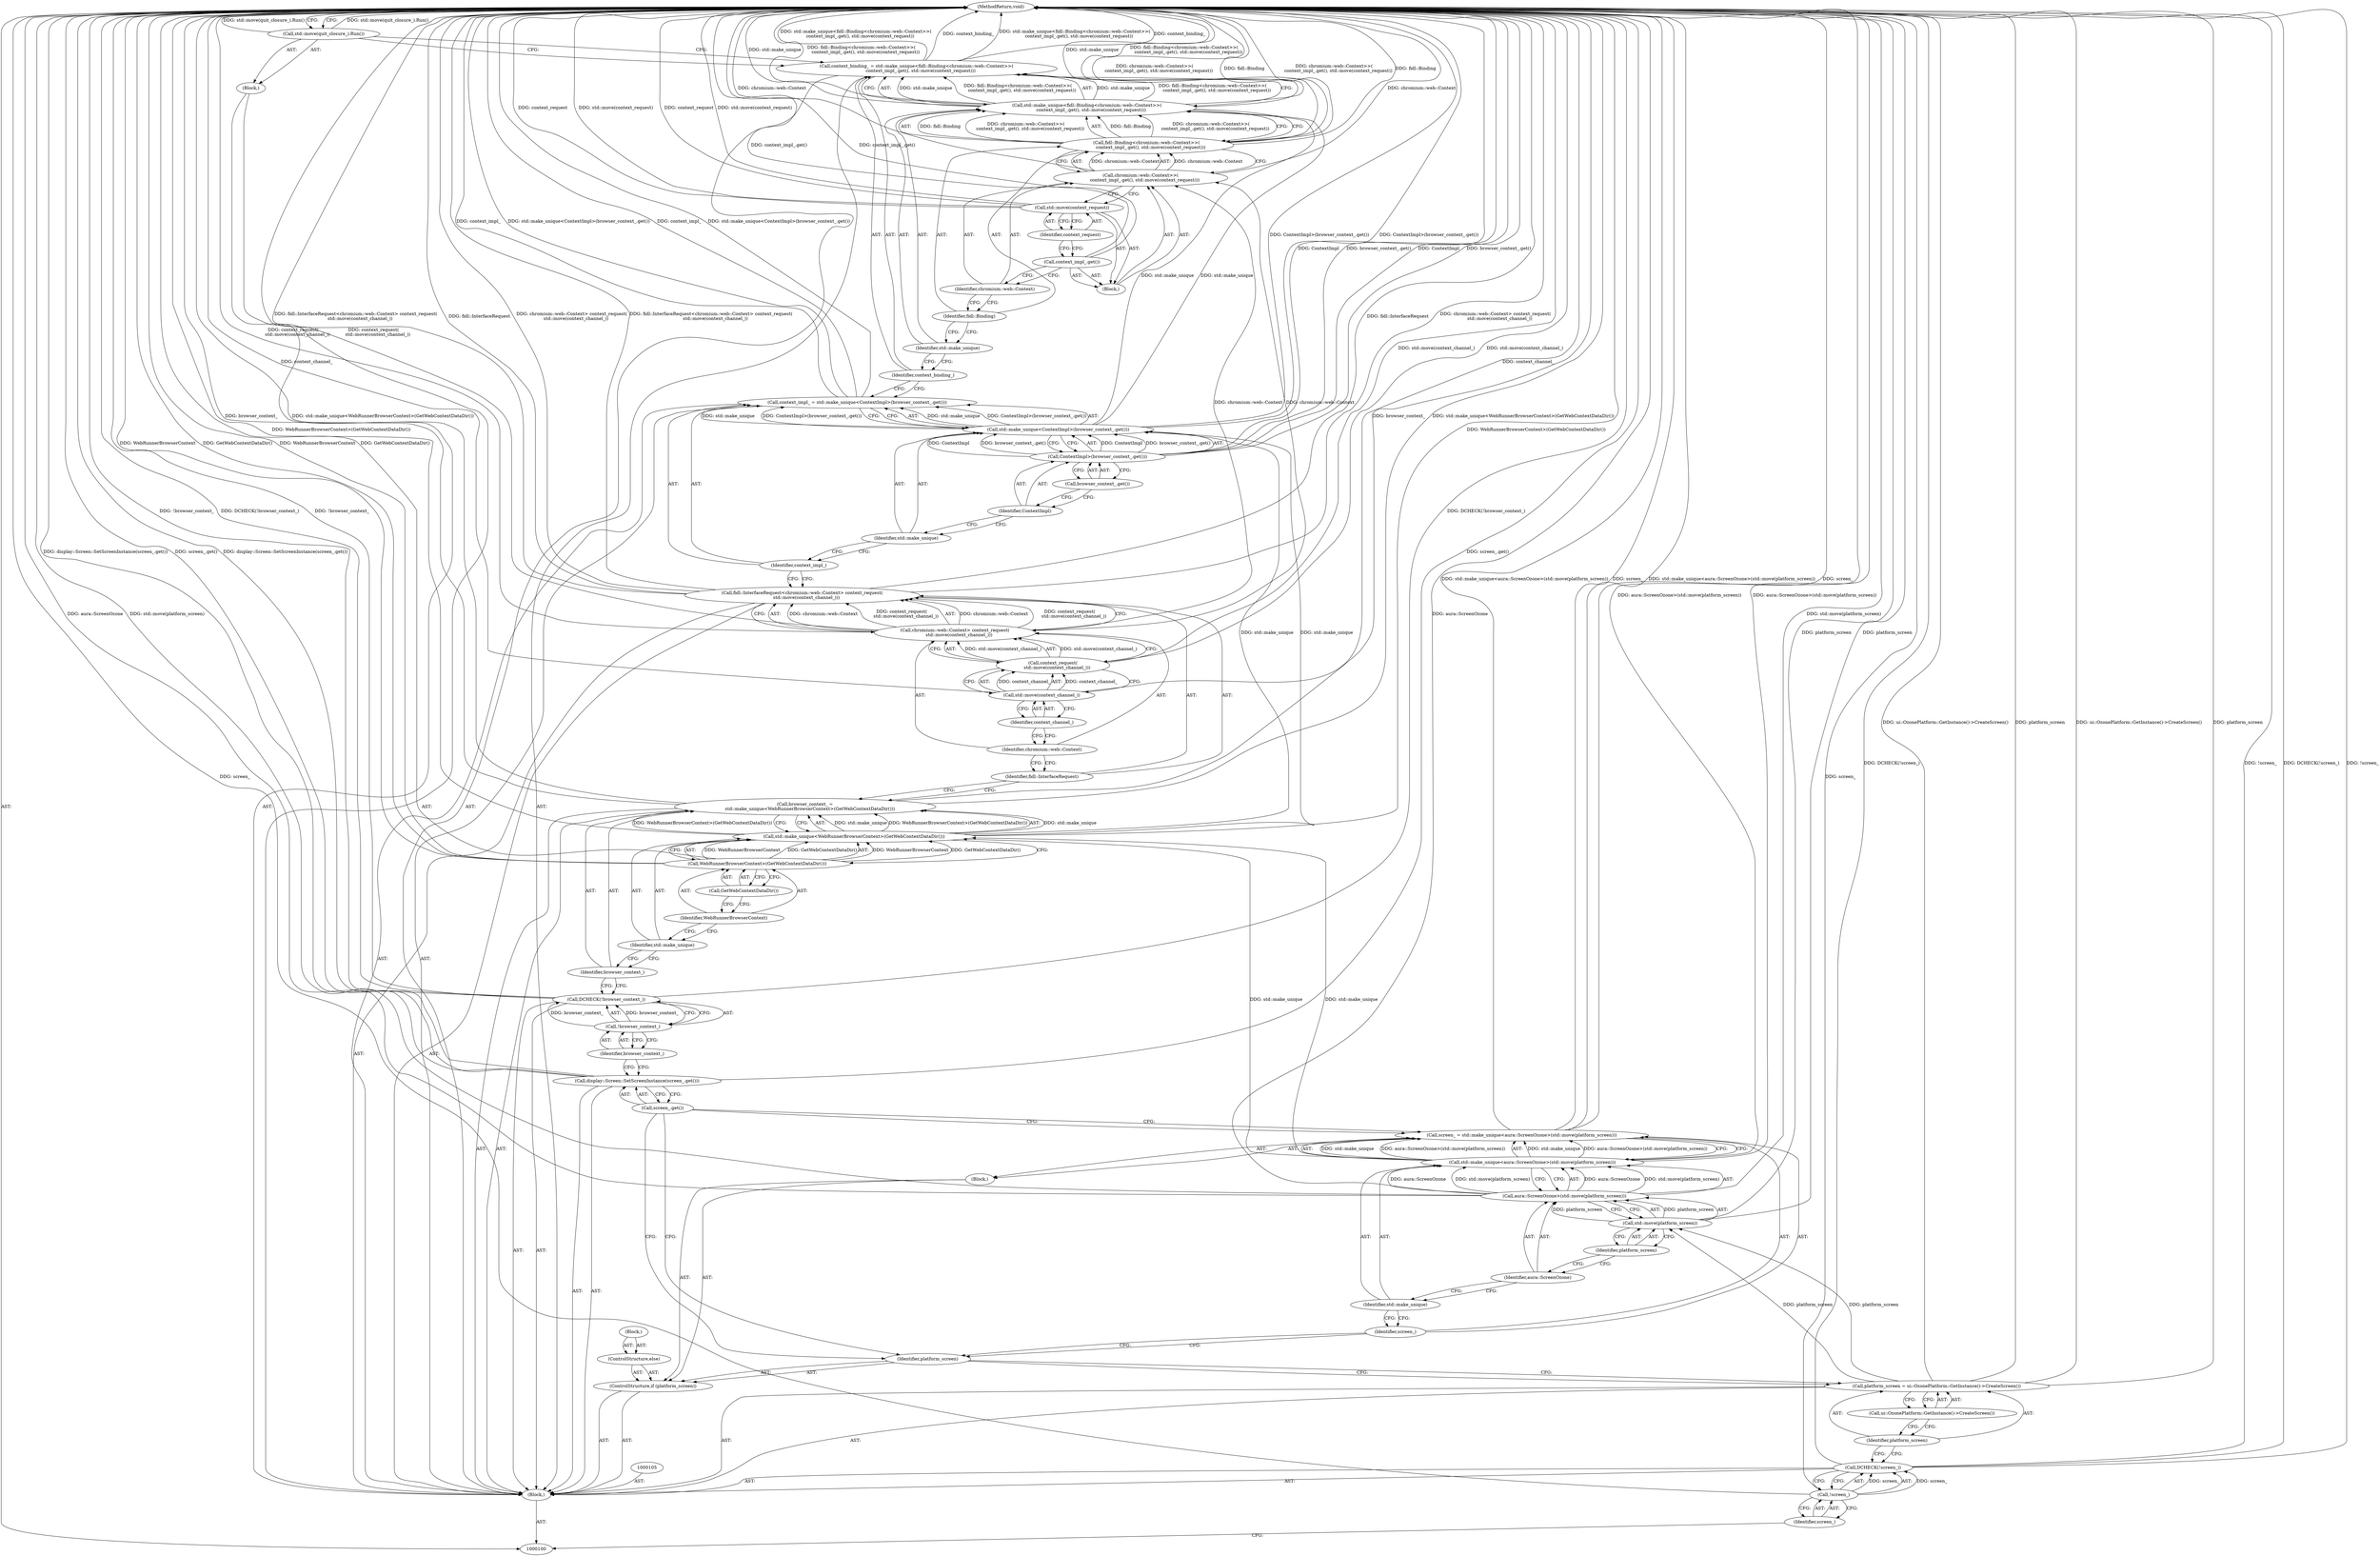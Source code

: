 digraph "1_Chrome_6a60f01228557982e6508c5919cc21fcfddf110b_8" {
"1000162" [label="(MethodReturn,void)"];
"1000101" [label="(Block,)"];
"1000122" [label="(Call,display::Screen::SetScreenInstance(screen_.get()))"];
"1000123" [label="(Call,screen_.get())"];
"1000126" [label="(Identifier,browser_context_)"];
"1000124" [label="(Call,DCHECK(!browser_context_))"];
"1000125" [label="(Call,!browser_context_)"];
"1000127" [label="(Call,browser_context_ =\n       std::make_unique<WebRunnerBrowserContext>(GetWebContextDataDir()))"];
"1000128" [label="(Identifier,browser_context_)"];
"1000131" [label="(Call,WebRunnerBrowserContext>(GetWebContextDataDir()))"];
"1000132" [label="(Identifier,WebRunnerBrowserContext)"];
"1000133" [label="(Call,GetWebContextDataDir())"];
"1000129" [label="(Call,std::make_unique<WebRunnerBrowserContext>(GetWebContextDataDir()))"];
"1000130" [label="(Identifier,std::make_unique)"];
"1000134" [label="(Call,fidl::InterfaceRequest<chromium::web::Context> context_request(\n      std::move(context_channel_)))"];
"1000135" [label="(Identifier,fidl::InterfaceRequest)"];
"1000136" [label="(Call,chromium::web::Context> context_request(\n      std::move(context_channel_)))"];
"1000137" [label="(Identifier,chromium::web::Context)"];
"1000138" [label="(Call,context_request(\n      std::move(context_channel_)))"];
"1000140" [label="(Identifier,context_channel_)"];
"1000139" [label="(Call,std::move(context_channel_))"];
"1000104" [label="(Identifier,screen_)"];
"1000102" [label="(Call,DCHECK(!screen_))"];
"1000103" [label="(Call,!screen_)"];
"1000143" [label="(Call,std::make_unique<ContextImpl>(browser_context_.get()))"];
"1000144" [label="(Identifier,std::make_unique)"];
"1000141" [label="(Call,context_impl_ = std::make_unique<ContextImpl>(browser_context_.get()))"];
"1000142" [label="(Identifier,context_impl_)"];
"1000145" [label="(Call,ContextImpl>(browser_context_.get()))"];
"1000146" [label="(Identifier,ContextImpl)"];
"1000147" [label="(Call,browser_context_.get())"];
"1000150" [label="(Call,std::make_unique<fidl::Binding<chromium::web::Context>>(\n      context_impl_.get(), std::move(context_request)))"];
"1000151" [label="(Identifier,std::make_unique)"];
"1000148" [label="(Call,context_binding_ = std::make_unique<fidl::Binding<chromium::web::Context>>(\n      context_impl_.get(), std::move(context_request)))"];
"1000149" [label="(Identifier,context_binding_)"];
"1000152" [label="(Call,fidl::Binding<chromium::web::Context>>(\n      context_impl_.get(), std::move(context_request)))"];
"1000153" [label="(Identifier,fidl::Binding)"];
"1000154" [label="(Call,chromium::web::Context>>(\n      context_impl_.get(), std::move(context_request)))"];
"1000155" [label="(Identifier,chromium::web::Context)"];
"1000158" [label="(Call,std::move(context_request))"];
"1000159" [label="(Identifier,context_request)"];
"1000156" [label="(Block,)"];
"1000157" [label="(Call,context_impl_.get())"];
"1000160" [label="(Block,)"];
"1000161" [label="(Call,std::move(quit_closure_).Run())"];
"1000108" [label="(Call,ui::OzonePlatform::GetInstance()->CreateScreen())"];
"1000106" [label="(Call,platform_screen = ui::OzonePlatform::GetInstance()->CreateScreen())"];
"1000107" [label="(Identifier,platform_screen)"];
"1000109" [label="(ControlStructure,if (platform_screen))"];
"1000111" [label="(Block,)"];
"1000110" [label="(Identifier,platform_screen)"];
"1000114" [label="(Call,std::make_unique<aura::ScreenOzone>(std::move(platform_screen)))"];
"1000115" [label="(Identifier,std::make_unique)"];
"1000116" [label="(Call,aura::ScreenOzone>(std::move(platform_screen)))"];
"1000117" [label="(Identifier,aura::ScreenOzone)"];
"1000112" [label="(Call,screen_ = std::make_unique<aura::ScreenOzone>(std::move(platform_screen)))"];
"1000113" [label="(Identifier,screen_)"];
"1000118" [label="(Call,std::move(platform_screen))"];
"1000119" [label="(Identifier,platform_screen)"];
"1000120" [label="(ControlStructure,else)"];
"1000121" [label="(Block,)"];
"1000162" -> "1000100"  [label="AST: "];
"1000162" -> "1000161"  [label="CFG: "];
"1000141" -> "1000162"  [label="DDG: context_impl_"];
"1000141" -> "1000162"  [label="DDG: std::make_unique<ContextImpl>(browser_context_.get())"];
"1000124" -> "1000162"  [label="DDG: !browser_context_"];
"1000124" -> "1000162"  [label="DDG: DCHECK(!browser_context_)"];
"1000106" -> "1000162"  [label="DDG: ui::OzonePlatform::GetInstance()->CreateScreen()"];
"1000106" -> "1000162"  [label="DDG: platform_screen"];
"1000157" -> "1000162"  [label="DDG: context_impl_.get()"];
"1000103" -> "1000162"  [label="DDG: screen_"];
"1000112" -> "1000162"  [label="DDG: std::make_unique<aura::ScreenOzone>(std::move(platform_screen))"];
"1000112" -> "1000162"  [label="DDG: screen_"];
"1000116" -> "1000162"  [label="DDG: std::move(platform_screen)"];
"1000116" -> "1000162"  [label="DDG: aura::ScreenOzone"];
"1000152" -> "1000162"  [label="DDG: chromium::web::Context>>(\n      context_impl_.get(), std::move(context_request))"];
"1000152" -> "1000162"  [label="DDG: fidl::Binding"];
"1000148" -> "1000162"  [label="DDG: std::make_unique<fidl::Binding<chromium::web::Context>>(\n      context_impl_.get(), std::move(context_request))"];
"1000148" -> "1000162"  [label="DDG: context_binding_"];
"1000118" -> "1000162"  [label="DDG: platform_screen"];
"1000145" -> "1000162"  [label="DDG: ContextImpl"];
"1000145" -> "1000162"  [label="DDG: browser_context_.get()"];
"1000158" -> "1000162"  [label="DDG: context_request"];
"1000158" -> "1000162"  [label="DDG: std::move(context_request)"];
"1000150" -> "1000162"  [label="DDG: std::make_unique"];
"1000150" -> "1000162"  [label="DDG: fidl::Binding<chromium::web::Context>>(\n      context_impl_.get(), std::move(context_request))"];
"1000122" -> "1000162"  [label="DDG: screen_.get()"];
"1000122" -> "1000162"  [label="DDG: display::Screen::SetScreenInstance(screen_.get())"];
"1000131" -> "1000162"  [label="DDG: WebRunnerBrowserContext"];
"1000131" -> "1000162"  [label="DDG: GetWebContextDataDir()"];
"1000138" -> "1000162"  [label="DDG: std::move(context_channel_)"];
"1000139" -> "1000162"  [label="DDG: context_channel_"];
"1000127" -> "1000162"  [label="DDG: std::make_unique<WebRunnerBrowserContext>(GetWebContextDataDir())"];
"1000127" -> "1000162"  [label="DDG: browser_context_"];
"1000154" -> "1000162"  [label="DDG: chromium::web::Context"];
"1000134" -> "1000162"  [label="DDG: fidl::InterfaceRequest<chromium::web::Context> context_request(\n      std::move(context_channel_))"];
"1000134" -> "1000162"  [label="DDG: fidl::InterfaceRequest"];
"1000134" -> "1000162"  [label="DDG: chromium::web::Context> context_request(\n      std::move(context_channel_))"];
"1000102" -> "1000162"  [label="DDG: !screen_"];
"1000102" -> "1000162"  [label="DDG: DCHECK(!screen_)"];
"1000143" -> "1000162"  [label="DDG: ContextImpl>(browser_context_.get())"];
"1000136" -> "1000162"  [label="DDG: context_request(\n      std::move(context_channel_))"];
"1000161" -> "1000162"  [label="DDG: std::move(quit_closure_).Run()"];
"1000114" -> "1000162"  [label="DDG: aura::ScreenOzone>(std::move(platform_screen))"];
"1000129" -> "1000162"  [label="DDG: WebRunnerBrowserContext>(GetWebContextDataDir())"];
"1000101" -> "1000100"  [label="AST: "];
"1000102" -> "1000101"  [label="AST: "];
"1000105" -> "1000101"  [label="AST: "];
"1000106" -> "1000101"  [label="AST: "];
"1000109" -> "1000101"  [label="AST: "];
"1000122" -> "1000101"  [label="AST: "];
"1000124" -> "1000101"  [label="AST: "];
"1000127" -> "1000101"  [label="AST: "];
"1000134" -> "1000101"  [label="AST: "];
"1000141" -> "1000101"  [label="AST: "];
"1000148" -> "1000101"  [label="AST: "];
"1000160" -> "1000101"  [label="AST: "];
"1000122" -> "1000101"  [label="AST: "];
"1000122" -> "1000123"  [label="CFG: "];
"1000123" -> "1000122"  [label="AST: "];
"1000126" -> "1000122"  [label="CFG: "];
"1000122" -> "1000162"  [label="DDG: screen_.get()"];
"1000122" -> "1000162"  [label="DDG: display::Screen::SetScreenInstance(screen_.get())"];
"1000123" -> "1000122"  [label="AST: "];
"1000123" -> "1000112"  [label="CFG: "];
"1000123" -> "1000110"  [label="CFG: "];
"1000122" -> "1000123"  [label="CFG: "];
"1000126" -> "1000125"  [label="AST: "];
"1000126" -> "1000122"  [label="CFG: "];
"1000125" -> "1000126"  [label="CFG: "];
"1000124" -> "1000101"  [label="AST: "];
"1000124" -> "1000125"  [label="CFG: "];
"1000125" -> "1000124"  [label="AST: "];
"1000128" -> "1000124"  [label="CFG: "];
"1000124" -> "1000162"  [label="DDG: !browser_context_"];
"1000124" -> "1000162"  [label="DDG: DCHECK(!browser_context_)"];
"1000125" -> "1000124"  [label="DDG: browser_context_"];
"1000125" -> "1000124"  [label="AST: "];
"1000125" -> "1000126"  [label="CFG: "];
"1000126" -> "1000125"  [label="AST: "];
"1000124" -> "1000125"  [label="CFG: "];
"1000125" -> "1000124"  [label="DDG: browser_context_"];
"1000127" -> "1000101"  [label="AST: "];
"1000127" -> "1000129"  [label="CFG: "];
"1000128" -> "1000127"  [label="AST: "];
"1000129" -> "1000127"  [label="AST: "];
"1000135" -> "1000127"  [label="CFG: "];
"1000127" -> "1000162"  [label="DDG: std::make_unique<WebRunnerBrowserContext>(GetWebContextDataDir())"];
"1000127" -> "1000162"  [label="DDG: browser_context_"];
"1000129" -> "1000127"  [label="DDG: std::make_unique"];
"1000129" -> "1000127"  [label="DDG: WebRunnerBrowserContext>(GetWebContextDataDir())"];
"1000128" -> "1000127"  [label="AST: "];
"1000128" -> "1000124"  [label="CFG: "];
"1000130" -> "1000128"  [label="CFG: "];
"1000131" -> "1000129"  [label="AST: "];
"1000131" -> "1000133"  [label="CFG: "];
"1000132" -> "1000131"  [label="AST: "];
"1000133" -> "1000131"  [label="AST: "];
"1000129" -> "1000131"  [label="CFG: "];
"1000131" -> "1000162"  [label="DDG: WebRunnerBrowserContext"];
"1000131" -> "1000162"  [label="DDG: GetWebContextDataDir()"];
"1000131" -> "1000129"  [label="DDG: WebRunnerBrowserContext"];
"1000131" -> "1000129"  [label="DDG: GetWebContextDataDir()"];
"1000132" -> "1000131"  [label="AST: "];
"1000132" -> "1000130"  [label="CFG: "];
"1000133" -> "1000132"  [label="CFG: "];
"1000133" -> "1000131"  [label="AST: "];
"1000133" -> "1000132"  [label="CFG: "];
"1000131" -> "1000133"  [label="CFG: "];
"1000129" -> "1000127"  [label="AST: "];
"1000129" -> "1000131"  [label="CFG: "];
"1000130" -> "1000129"  [label="AST: "];
"1000131" -> "1000129"  [label="AST: "];
"1000127" -> "1000129"  [label="CFG: "];
"1000129" -> "1000162"  [label="DDG: WebRunnerBrowserContext>(GetWebContextDataDir())"];
"1000129" -> "1000127"  [label="DDG: std::make_unique"];
"1000129" -> "1000127"  [label="DDG: WebRunnerBrowserContext>(GetWebContextDataDir())"];
"1000114" -> "1000129"  [label="DDG: std::make_unique"];
"1000131" -> "1000129"  [label="DDG: WebRunnerBrowserContext"];
"1000131" -> "1000129"  [label="DDG: GetWebContextDataDir()"];
"1000129" -> "1000143"  [label="DDG: std::make_unique"];
"1000130" -> "1000129"  [label="AST: "];
"1000130" -> "1000128"  [label="CFG: "];
"1000132" -> "1000130"  [label="CFG: "];
"1000134" -> "1000101"  [label="AST: "];
"1000134" -> "1000136"  [label="CFG: "];
"1000135" -> "1000134"  [label="AST: "];
"1000136" -> "1000134"  [label="AST: "];
"1000142" -> "1000134"  [label="CFG: "];
"1000134" -> "1000162"  [label="DDG: fidl::InterfaceRequest<chromium::web::Context> context_request(\n      std::move(context_channel_))"];
"1000134" -> "1000162"  [label="DDG: fidl::InterfaceRequest"];
"1000134" -> "1000162"  [label="DDG: chromium::web::Context> context_request(\n      std::move(context_channel_))"];
"1000136" -> "1000134"  [label="DDG: chromium::web::Context"];
"1000136" -> "1000134"  [label="DDG: context_request(\n      std::move(context_channel_))"];
"1000135" -> "1000134"  [label="AST: "];
"1000135" -> "1000127"  [label="CFG: "];
"1000137" -> "1000135"  [label="CFG: "];
"1000136" -> "1000134"  [label="AST: "];
"1000136" -> "1000138"  [label="CFG: "];
"1000137" -> "1000136"  [label="AST: "];
"1000138" -> "1000136"  [label="AST: "];
"1000134" -> "1000136"  [label="CFG: "];
"1000136" -> "1000162"  [label="DDG: context_request(\n      std::move(context_channel_))"];
"1000136" -> "1000134"  [label="DDG: chromium::web::Context"];
"1000136" -> "1000134"  [label="DDG: context_request(\n      std::move(context_channel_))"];
"1000138" -> "1000136"  [label="DDG: std::move(context_channel_)"];
"1000136" -> "1000154"  [label="DDG: chromium::web::Context"];
"1000137" -> "1000136"  [label="AST: "];
"1000137" -> "1000135"  [label="CFG: "];
"1000140" -> "1000137"  [label="CFG: "];
"1000138" -> "1000136"  [label="AST: "];
"1000138" -> "1000139"  [label="CFG: "];
"1000139" -> "1000138"  [label="AST: "];
"1000136" -> "1000138"  [label="CFG: "];
"1000138" -> "1000162"  [label="DDG: std::move(context_channel_)"];
"1000138" -> "1000136"  [label="DDG: std::move(context_channel_)"];
"1000139" -> "1000138"  [label="DDG: context_channel_"];
"1000140" -> "1000139"  [label="AST: "];
"1000140" -> "1000137"  [label="CFG: "];
"1000139" -> "1000140"  [label="CFG: "];
"1000139" -> "1000138"  [label="AST: "];
"1000139" -> "1000140"  [label="CFG: "];
"1000140" -> "1000139"  [label="AST: "];
"1000138" -> "1000139"  [label="CFG: "];
"1000139" -> "1000162"  [label="DDG: context_channel_"];
"1000139" -> "1000138"  [label="DDG: context_channel_"];
"1000104" -> "1000103"  [label="AST: "];
"1000104" -> "1000100"  [label="CFG: "];
"1000103" -> "1000104"  [label="CFG: "];
"1000102" -> "1000101"  [label="AST: "];
"1000102" -> "1000103"  [label="CFG: "];
"1000103" -> "1000102"  [label="AST: "];
"1000107" -> "1000102"  [label="CFG: "];
"1000102" -> "1000162"  [label="DDG: !screen_"];
"1000102" -> "1000162"  [label="DDG: DCHECK(!screen_)"];
"1000103" -> "1000102"  [label="DDG: screen_"];
"1000103" -> "1000102"  [label="AST: "];
"1000103" -> "1000104"  [label="CFG: "];
"1000104" -> "1000103"  [label="AST: "];
"1000102" -> "1000103"  [label="CFG: "];
"1000103" -> "1000162"  [label="DDG: screen_"];
"1000103" -> "1000102"  [label="DDG: screen_"];
"1000143" -> "1000141"  [label="AST: "];
"1000143" -> "1000145"  [label="CFG: "];
"1000144" -> "1000143"  [label="AST: "];
"1000145" -> "1000143"  [label="AST: "];
"1000141" -> "1000143"  [label="CFG: "];
"1000143" -> "1000162"  [label="DDG: ContextImpl>(browser_context_.get())"];
"1000143" -> "1000141"  [label="DDG: std::make_unique"];
"1000143" -> "1000141"  [label="DDG: ContextImpl>(browser_context_.get())"];
"1000129" -> "1000143"  [label="DDG: std::make_unique"];
"1000145" -> "1000143"  [label="DDG: ContextImpl"];
"1000145" -> "1000143"  [label="DDG: browser_context_.get()"];
"1000143" -> "1000150"  [label="DDG: std::make_unique"];
"1000144" -> "1000143"  [label="AST: "];
"1000144" -> "1000142"  [label="CFG: "];
"1000146" -> "1000144"  [label="CFG: "];
"1000141" -> "1000101"  [label="AST: "];
"1000141" -> "1000143"  [label="CFG: "];
"1000142" -> "1000141"  [label="AST: "];
"1000143" -> "1000141"  [label="AST: "];
"1000149" -> "1000141"  [label="CFG: "];
"1000141" -> "1000162"  [label="DDG: context_impl_"];
"1000141" -> "1000162"  [label="DDG: std::make_unique<ContextImpl>(browser_context_.get())"];
"1000143" -> "1000141"  [label="DDG: std::make_unique"];
"1000143" -> "1000141"  [label="DDG: ContextImpl>(browser_context_.get())"];
"1000142" -> "1000141"  [label="AST: "];
"1000142" -> "1000134"  [label="CFG: "];
"1000144" -> "1000142"  [label="CFG: "];
"1000145" -> "1000143"  [label="AST: "];
"1000145" -> "1000147"  [label="CFG: "];
"1000146" -> "1000145"  [label="AST: "];
"1000147" -> "1000145"  [label="AST: "];
"1000143" -> "1000145"  [label="CFG: "];
"1000145" -> "1000162"  [label="DDG: ContextImpl"];
"1000145" -> "1000162"  [label="DDG: browser_context_.get()"];
"1000145" -> "1000143"  [label="DDG: ContextImpl"];
"1000145" -> "1000143"  [label="DDG: browser_context_.get()"];
"1000146" -> "1000145"  [label="AST: "];
"1000146" -> "1000144"  [label="CFG: "];
"1000147" -> "1000146"  [label="CFG: "];
"1000147" -> "1000145"  [label="AST: "];
"1000147" -> "1000146"  [label="CFG: "];
"1000145" -> "1000147"  [label="CFG: "];
"1000150" -> "1000148"  [label="AST: "];
"1000150" -> "1000152"  [label="CFG: "];
"1000151" -> "1000150"  [label="AST: "];
"1000152" -> "1000150"  [label="AST: "];
"1000148" -> "1000150"  [label="CFG: "];
"1000150" -> "1000162"  [label="DDG: std::make_unique"];
"1000150" -> "1000162"  [label="DDG: fidl::Binding<chromium::web::Context>>(\n      context_impl_.get(), std::move(context_request))"];
"1000150" -> "1000148"  [label="DDG: std::make_unique"];
"1000150" -> "1000148"  [label="DDG: fidl::Binding<chromium::web::Context>>(\n      context_impl_.get(), std::move(context_request))"];
"1000143" -> "1000150"  [label="DDG: std::make_unique"];
"1000152" -> "1000150"  [label="DDG: fidl::Binding"];
"1000152" -> "1000150"  [label="DDG: chromium::web::Context>>(\n      context_impl_.get(), std::move(context_request))"];
"1000151" -> "1000150"  [label="AST: "];
"1000151" -> "1000149"  [label="CFG: "];
"1000153" -> "1000151"  [label="CFG: "];
"1000148" -> "1000101"  [label="AST: "];
"1000148" -> "1000150"  [label="CFG: "];
"1000149" -> "1000148"  [label="AST: "];
"1000150" -> "1000148"  [label="AST: "];
"1000161" -> "1000148"  [label="CFG: "];
"1000148" -> "1000162"  [label="DDG: std::make_unique<fidl::Binding<chromium::web::Context>>(\n      context_impl_.get(), std::move(context_request))"];
"1000148" -> "1000162"  [label="DDG: context_binding_"];
"1000150" -> "1000148"  [label="DDG: std::make_unique"];
"1000150" -> "1000148"  [label="DDG: fidl::Binding<chromium::web::Context>>(\n      context_impl_.get(), std::move(context_request))"];
"1000149" -> "1000148"  [label="AST: "];
"1000149" -> "1000141"  [label="CFG: "];
"1000151" -> "1000149"  [label="CFG: "];
"1000152" -> "1000150"  [label="AST: "];
"1000152" -> "1000154"  [label="CFG: "];
"1000153" -> "1000152"  [label="AST: "];
"1000154" -> "1000152"  [label="AST: "];
"1000150" -> "1000152"  [label="CFG: "];
"1000152" -> "1000162"  [label="DDG: chromium::web::Context>>(\n      context_impl_.get(), std::move(context_request))"];
"1000152" -> "1000162"  [label="DDG: fidl::Binding"];
"1000152" -> "1000150"  [label="DDG: fidl::Binding"];
"1000152" -> "1000150"  [label="DDG: chromium::web::Context>>(\n      context_impl_.get(), std::move(context_request))"];
"1000154" -> "1000152"  [label="DDG: chromium::web::Context"];
"1000153" -> "1000152"  [label="AST: "];
"1000153" -> "1000151"  [label="CFG: "];
"1000155" -> "1000153"  [label="CFG: "];
"1000154" -> "1000152"  [label="AST: "];
"1000154" -> "1000158"  [label="CFG: "];
"1000155" -> "1000154"  [label="AST: "];
"1000156" -> "1000154"  [label="AST: "];
"1000152" -> "1000154"  [label="CFG: "];
"1000154" -> "1000162"  [label="DDG: chromium::web::Context"];
"1000154" -> "1000152"  [label="DDG: chromium::web::Context"];
"1000136" -> "1000154"  [label="DDG: chromium::web::Context"];
"1000155" -> "1000154"  [label="AST: "];
"1000155" -> "1000153"  [label="CFG: "];
"1000157" -> "1000155"  [label="CFG: "];
"1000158" -> "1000156"  [label="AST: "];
"1000158" -> "1000159"  [label="CFG: "];
"1000159" -> "1000158"  [label="AST: "];
"1000154" -> "1000158"  [label="CFG: "];
"1000158" -> "1000162"  [label="DDG: context_request"];
"1000158" -> "1000162"  [label="DDG: std::move(context_request)"];
"1000159" -> "1000158"  [label="AST: "];
"1000159" -> "1000157"  [label="CFG: "];
"1000158" -> "1000159"  [label="CFG: "];
"1000156" -> "1000154"  [label="AST: "];
"1000157" -> "1000156"  [label="AST: "];
"1000158" -> "1000156"  [label="AST: "];
"1000157" -> "1000156"  [label="AST: "];
"1000157" -> "1000155"  [label="CFG: "];
"1000159" -> "1000157"  [label="CFG: "];
"1000157" -> "1000162"  [label="DDG: context_impl_.get()"];
"1000160" -> "1000101"  [label="AST: "];
"1000161" -> "1000160"  [label="AST: "];
"1000161" -> "1000160"  [label="AST: "];
"1000161" -> "1000148"  [label="CFG: "];
"1000162" -> "1000161"  [label="CFG: "];
"1000161" -> "1000162"  [label="DDG: std::move(quit_closure_).Run()"];
"1000108" -> "1000106"  [label="AST: "];
"1000108" -> "1000107"  [label="CFG: "];
"1000106" -> "1000108"  [label="CFG: "];
"1000106" -> "1000101"  [label="AST: "];
"1000106" -> "1000108"  [label="CFG: "];
"1000107" -> "1000106"  [label="AST: "];
"1000108" -> "1000106"  [label="AST: "];
"1000110" -> "1000106"  [label="CFG: "];
"1000106" -> "1000162"  [label="DDG: ui::OzonePlatform::GetInstance()->CreateScreen()"];
"1000106" -> "1000162"  [label="DDG: platform_screen"];
"1000106" -> "1000118"  [label="DDG: platform_screen"];
"1000107" -> "1000106"  [label="AST: "];
"1000107" -> "1000102"  [label="CFG: "];
"1000108" -> "1000107"  [label="CFG: "];
"1000109" -> "1000101"  [label="AST: "];
"1000110" -> "1000109"  [label="AST: "];
"1000111" -> "1000109"  [label="AST: "];
"1000120" -> "1000109"  [label="AST: "];
"1000111" -> "1000109"  [label="AST: "];
"1000112" -> "1000111"  [label="AST: "];
"1000110" -> "1000109"  [label="AST: "];
"1000110" -> "1000106"  [label="CFG: "];
"1000113" -> "1000110"  [label="CFG: "];
"1000123" -> "1000110"  [label="CFG: "];
"1000114" -> "1000112"  [label="AST: "];
"1000114" -> "1000116"  [label="CFG: "];
"1000115" -> "1000114"  [label="AST: "];
"1000116" -> "1000114"  [label="AST: "];
"1000112" -> "1000114"  [label="CFG: "];
"1000114" -> "1000162"  [label="DDG: aura::ScreenOzone>(std::move(platform_screen))"];
"1000114" -> "1000112"  [label="DDG: std::make_unique"];
"1000114" -> "1000112"  [label="DDG: aura::ScreenOzone>(std::move(platform_screen))"];
"1000116" -> "1000114"  [label="DDG: aura::ScreenOzone"];
"1000116" -> "1000114"  [label="DDG: std::move(platform_screen)"];
"1000114" -> "1000129"  [label="DDG: std::make_unique"];
"1000115" -> "1000114"  [label="AST: "];
"1000115" -> "1000113"  [label="CFG: "];
"1000117" -> "1000115"  [label="CFG: "];
"1000116" -> "1000114"  [label="AST: "];
"1000116" -> "1000118"  [label="CFG: "];
"1000117" -> "1000116"  [label="AST: "];
"1000118" -> "1000116"  [label="AST: "];
"1000114" -> "1000116"  [label="CFG: "];
"1000116" -> "1000162"  [label="DDG: std::move(platform_screen)"];
"1000116" -> "1000162"  [label="DDG: aura::ScreenOzone"];
"1000116" -> "1000114"  [label="DDG: aura::ScreenOzone"];
"1000116" -> "1000114"  [label="DDG: std::move(platform_screen)"];
"1000118" -> "1000116"  [label="DDG: platform_screen"];
"1000117" -> "1000116"  [label="AST: "];
"1000117" -> "1000115"  [label="CFG: "];
"1000119" -> "1000117"  [label="CFG: "];
"1000112" -> "1000111"  [label="AST: "];
"1000112" -> "1000114"  [label="CFG: "];
"1000113" -> "1000112"  [label="AST: "];
"1000114" -> "1000112"  [label="AST: "];
"1000123" -> "1000112"  [label="CFG: "];
"1000112" -> "1000162"  [label="DDG: std::make_unique<aura::ScreenOzone>(std::move(platform_screen))"];
"1000112" -> "1000162"  [label="DDG: screen_"];
"1000114" -> "1000112"  [label="DDG: std::make_unique"];
"1000114" -> "1000112"  [label="DDG: aura::ScreenOzone>(std::move(platform_screen))"];
"1000113" -> "1000112"  [label="AST: "];
"1000113" -> "1000110"  [label="CFG: "];
"1000115" -> "1000113"  [label="CFG: "];
"1000118" -> "1000116"  [label="AST: "];
"1000118" -> "1000119"  [label="CFG: "];
"1000119" -> "1000118"  [label="AST: "];
"1000116" -> "1000118"  [label="CFG: "];
"1000118" -> "1000162"  [label="DDG: platform_screen"];
"1000118" -> "1000116"  [label="DDG: platform_screen"];
"1000106" -> "1000118"  [label="DDG: platform_screen"];
"1000119" -> "1000118"  [label="AST: "];
"1000119" -> "1000117"  [label="CFG: "];
"1000118" -> "1000119"  [label="CFG: "];
"1000120" -> "1000109"  [label="AST: "];
"1000121" -> "1000120"  [label="AST: "];
"1000121" -> "1000120"  [label="AST: "];
}
